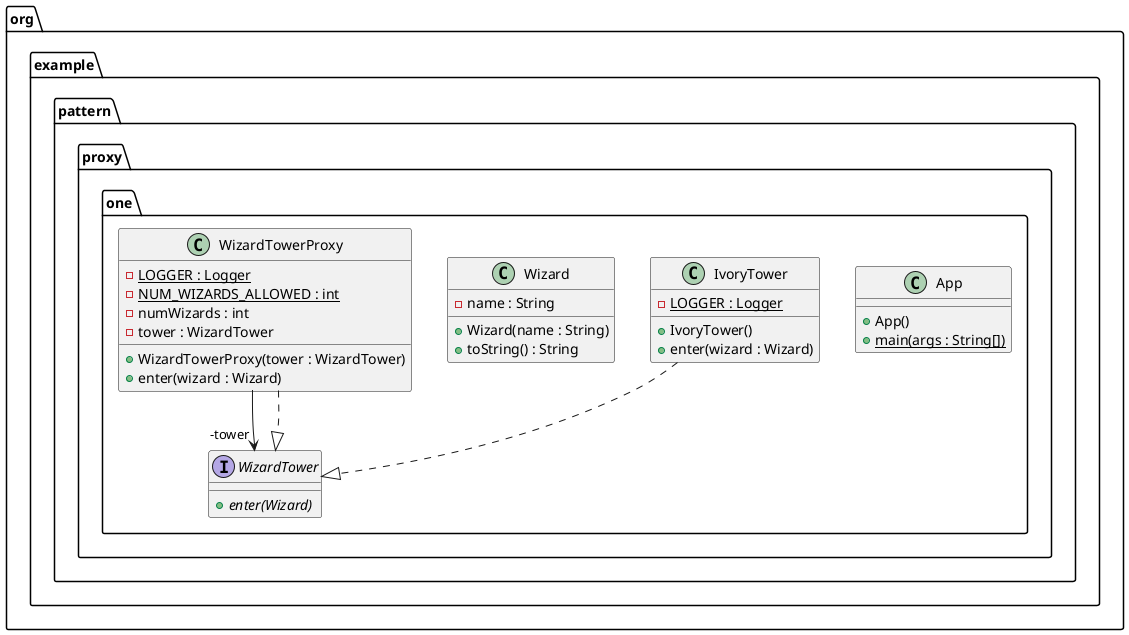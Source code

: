 @startuml
package org.example.pattern.proxy.one {
  class App {
    + App()
    + main(args : String[]) {static}
  }
  class IvoryTower {
    - LOGGER : Logger {static}
    + IvoryTower()
    + enter(wizard : Wizard)
  }
  class Wizard {
    - name : String
    + Wizard(name : String)
    + toString() : String
  }
  interface WizardTower {
    + enter(Wizard) {abstract}
  }
  class WizardTowerProxy {
    - LOGGER : Logger {static}
    - NUM_WIZARDS_ALLOWED : int {static}
    - numWizards : int
    - tower : WizardTower
    + WizardTowerProxy(tower : WizardTower)
    + enter(wizard : Wizard)
  }
}
WizardTowerProxy -->  "-tower" WizardTower
IvoryTower ..|> WizardTower
WizardTowerProxy ..|> WizardTower 
@enduml
